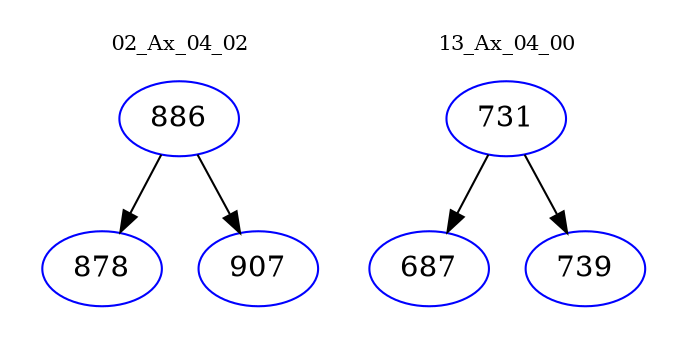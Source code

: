 digraph{
subgraph cluster_0 {
color = white
label = "02_Ax_04_02";
fontsize=10;
T0_886 [label="886", color="blue"]
T0_886 -> T0_878 [color="black"]
T0_878 [label="878", color="blue"]
T0_886 -> T0_907 [color="black"]
T0_907 [label="907", color="blue"]
}
subgraph cluster_1 {
color = white
label = "13_Ax_04_00";
fontsize=10;
T1_731 [label="731", color="blue"]
T1_731 -> T1_687 [color="black"]
T1_687 [label="687", color="blue"]
T1_731 -> T1_739 [color="black"]
T1_739 [label="739", color="blue"]
}
}
